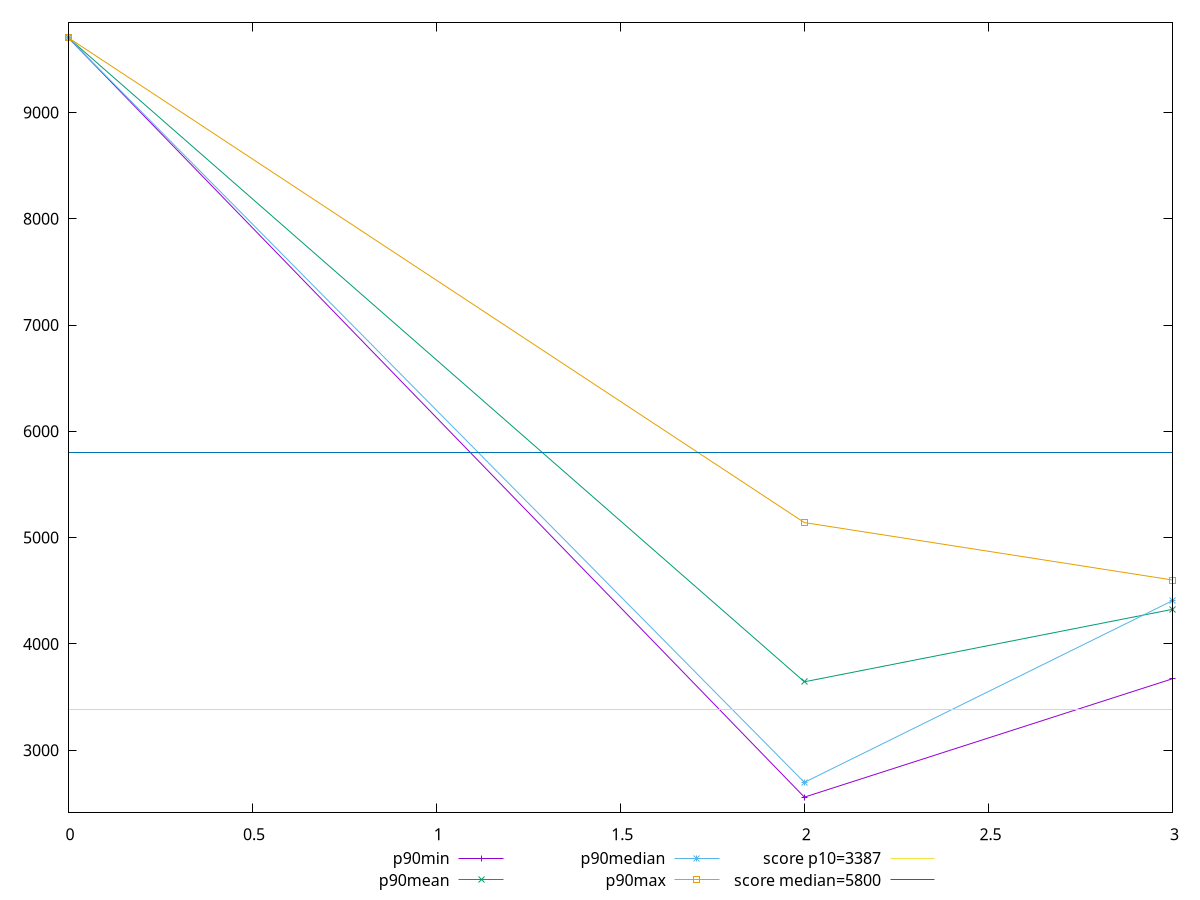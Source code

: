 reset

$p90Min <<EOF
0 9705.204652018285
2 2558.2239999999993
3 3672.3270027475824
EOF

$p90Mean <<EOF
0 9705.204652018285
2 3643.571685737127
3 4325.267325552135
EOF

$p90Median <<EOF
0 9705.204652018285
2 2697.43205773819
3 4406.918942046686
EOF

$p90Max <<EOF
0 9705.204652018285
2 5141.353574402594
3 4601.028072361616
EOF

set key outside below
set xrange [0:3]
set yrange [2415.2843869596336:9848.14426505865]
set trange [2415.2843869596336:9848.14426505865]
set terminal svg size 640, 560 enhanced background rgb 'white'
set output "reports/report_00033_2021-03-01T14-23-16.841Z/speed-index/progression/value.svg"

plot $p90Min title "p90min" with linespoints, \
     $p90Mean title "p90mean" with linespoints, \
     $p90Median title "p90median" with linespoints, \
     $p90Max title "p90max" with linespoints, \
     3387 title "score p10=3387", \
     5800 title "score median=5800"

reset
